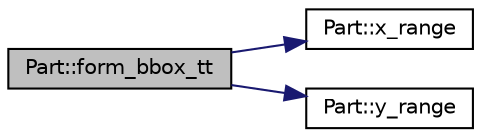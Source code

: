 digraph "Part::form_bbox_tt"
{
 // LATEX_PDF_SIZE
  edge [fontname="Helvetica",fontsize="10",labelfontname="Helvetica",labelfontsize="10"];
  node [fontname="Helvetica",fontsize="10",shape=record];
  rankdir="LR";
  Node1 [label="Part::form_bbox_tt",height=0.2,width=0.4,color="black", fillcolor="grey75", style="filled", fontcolor="black",tooltip=" "];
  Node1 -> Node2 [color="midnightblue",fontsize="10",style="solid",fontname="Helvetica"];
  Node2 [label="Part::x_range",height=0.2,width=0.4,color="black", fillcolor="white", style="filled",URL="$db/d16/class_part.html#a1bde9e44c4b66938838e75a654c529d5",tooltip=" "];
  Node1 -> Node3 [color="midnightblue",fontsize="10",style="solid",fontname="Helvetica"];
  Node3 [label="Part::y_range",height=0.2,width=0.4,color="black", fillcolor="white", style="filled",URL="$db/d16/class_part.html#a432687c5ffe7c557fd27633cdb2f2847",tooltip=" "];
}
